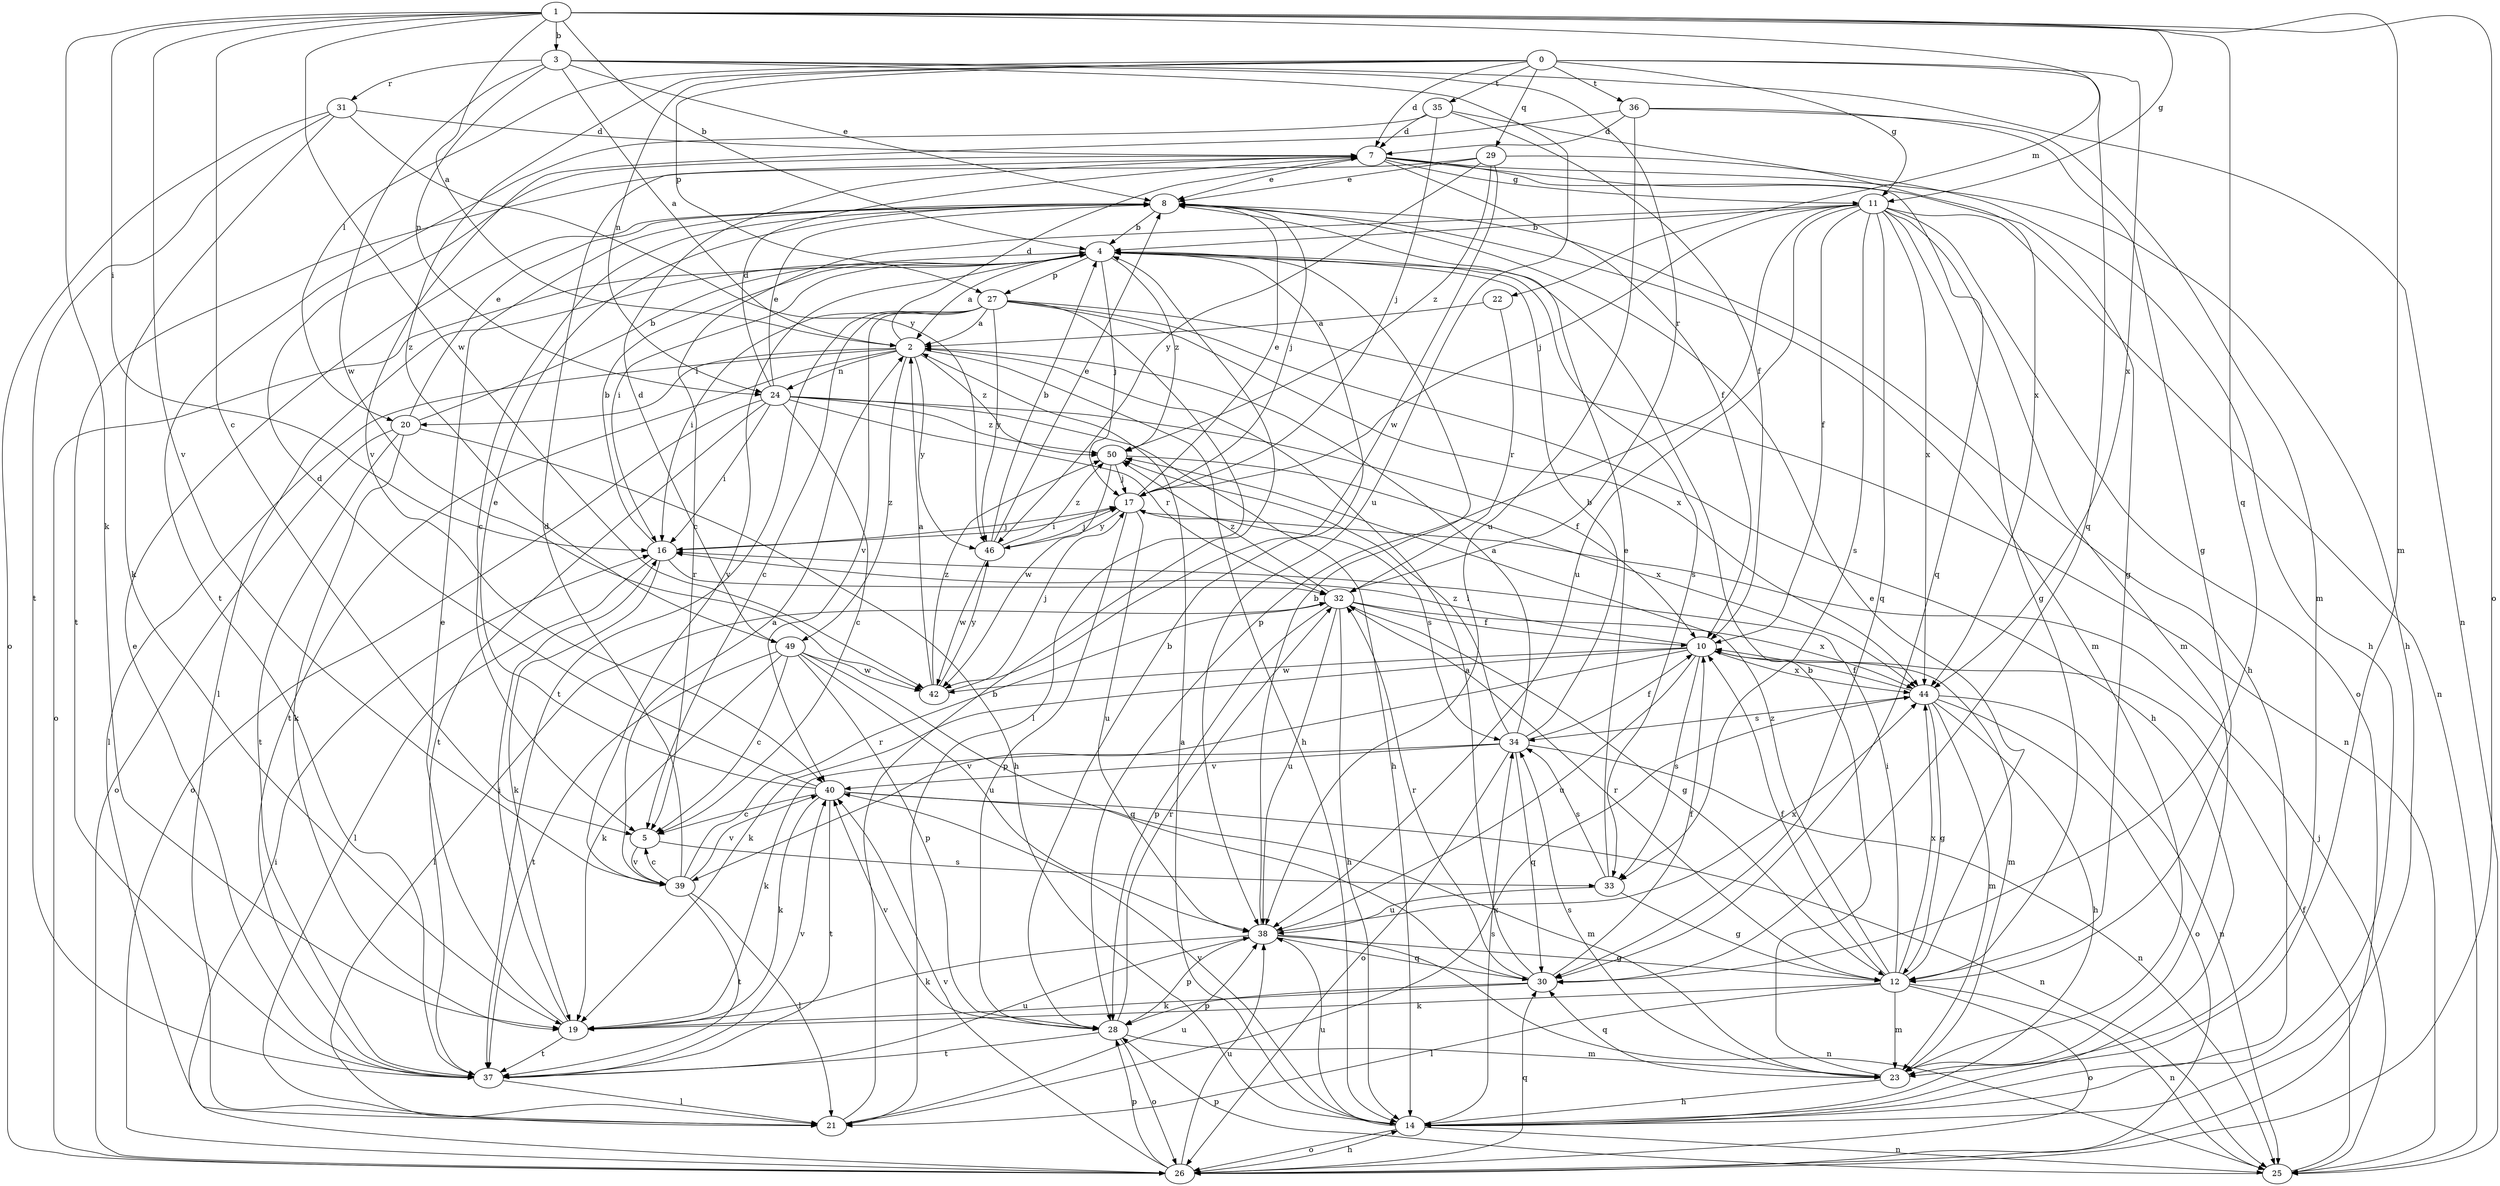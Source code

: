 strict digraph  {
0;
1;
2;
3;
4;
5;
7;
8;
10;
11;
12;
14;
16;
17;
19;
20;
21;
22;
23;
24;
25;
26;
27;
28;
29;
30;
31;
32;
33;
34;
35;
36;
37;
38;
39;
40;
42;
44;
46;
49;
50;
0 -> 7  [label=d];
0 -> 11  [label=g];
0 -> 20  [label=l];
0 -> 24  [label=n];
0 -> 27  [label=p];
0 -> 29  [label=q];
0 -> 30  [label=q];
0 -> 35  [label=t];
0 -> 36  [label=t];
0 -> 44  [label=x];
0 -> 49  [label=z];
1 -> 2  [label=a];
1 -> 3  [label=b];
1 -> 4  [label=b];
1 -> 5  [label=c];
1 -> 11  [label=g];
1 -> 16  [label=i];
1 -> 19  [label=k];
1 -> 22  [label=m];
1 -> 23  [label=m];
1 -> 26  [label=o];
1 -> 30  [label=q];
1 -> 39  [label=v];
1 -> 42  [label=w];
2 -> 7  [label=d];
2 -> 14  [label=h];
2 -> 20  [label=l];
2 -> 21  [label=l];
2 -> 24  [label=n];
2 -> 37  [label=t];
2 -> 46  [label=y];
2 -> 49  [label=z];
2 -> 50  [label=z];
3 -> 2  [label=a];
3 -> 8  [label=e];
3 -> 24  [label=n];
3 -> 25  [label=n];
3 -> 31  [label=r];
3 -> 32  [label=r];
3 -> 38  [label=u];
3 -> 42  [label=w];
4 -> 2  [label=a];
4 -> 16  [label=i];
4 -> 17  [label=j];
4 -> 21  [label=l];
4 -> 26  [label=o];
4 -> 27  [label=p];
4 -> 33  [label=s];
4 -> 39  [label=v];
4 -> 50  [label=z];
5 -> 33  [label=s];
5 -> 39  [label=v];
7 -> 8  [label=e];
7 -> 10  [label=f];
7 -> 11  [label=g];
7 -> 12  [label=g];
7 -> 14  [label=h];
7 -> 30  [label=q];
8 -> 4  [label=b];
8 -> 5  [label=c];
8 -> 14  [label=h];
8 -> 17  [label=j];
8 -> 23  [label=m];
10 -> 16  [label=i];
10 -> 19  [label=k];
10 -> 23  [label=m];
10 -> 33  [label=s];
10 -> 38  [label=u];
10 -> 39  [label=v];
10 -> 42  [label=w];
10 -> 44  [label=x];
11 -> 4  [label=b];
11 -> 5  [label=c];
11 -> 10  [label=f];
11 -> 12  [label=g];
11 -> 17  [label=j];
11 -> 23  [label=m];
11 -> 25  [label=n];
11 -> 26  [label=o];
11 -> 28  [label=p];
11 -> 30  [label=q];
11 -> 33  [label=s];
11 -> 38  [label=u];
11 -> 44  [label=x];
12 -> 8  [label=e];
12 -> 10  [label=f];
12 -> 16  [label=i];
12 -> 19  [label=k];
12 -> 21  [label=l];
12 -> 23  [label=m];
12 -> 25  [label=n];
12 -> 26  [label=o];
12 -> 32  [label=r];
12 -> 44  [label=x];
12 -> 50  [label=z];
14 -> 2  [label=a];
14 -> 25  [label=n];
14 -> 26  [label=o];
14 -> 34  [label=s];
14 -> 38  [label=u];
14 -> 40  [label=v];
16 -> 4  [label=b];
16 -> 17  [label=j];
16 -> 19  [label=k];
16 -> 21  [label=l];
16 -> 32  [label=r];
17 -> 8  [label=e];
17 -> 16  [label=i];
17 -> 28  [label=p];
17 -> 34  [label=s];
17 -> 38  [label=u];
17 -> 46  [label=y];
19 -> 8  [label=e];
19 -> 16  [label=i];
19 -> 37  [label=t];
20 -> 4  [label=b];
20 -> 8  [label=e];
20 -> 14  [label=h];
20 -> 19  [label=k];
20 -> 26  [label=o];
20 -> 37  [label=t];
21 -> 4  [label=b];
21 -> 38  [label=u];
21 -> 44  [label=x];
22 -> 2  [label=a];
22 -> 32  [label=r];
23 -> 4  [label=b];
23 -> 14  [label=h];
23 -> 30  [label=q];
23 -> 34  [label=s];
24 -> 5  [label=c];
24 -> 7  [label=d];
24 -> 8  [label=e];
24 -> 10  [label=f];
24 -> 14  [label=h];
24 -> 16  [label=i];
24 -> 26  [label=o];
24 -> 32  [label=r];
24 -> 37  [label=t];
24 -> 50  [label=z];
25 -> 10  [label=f];
25 -> 17  [label=j];
25 -> 28  [label=p];
26 -> 14  [label=h];
26 -> 16  [label=i];
26 -> 28  [label=p];
26 -> 30  [label=q];
26 -> 38  [label=u];
26 -> 40  [label=v];
27 -> 2  [label=a];
27 -> 5  [label=c];
27 -> 14  [label=h];
27 -> 16  [label=i];
27 -> 21  [label=l];
27 -> 25  [label=n];
27 -> 37  [label=t];
27 -> 40  [label=v];
27 -> 44  [label=x];
27 -> 46  [label=y];
28 -> 4  [label=b];
28 -> 23  [label=m];
28 -> 26  [label=o];
28 -> 32  [label=r];
28 -> 37  [label=t];
28 -> 40  [label=v];
29 -> 8  [label=e];
29 -> 14  [label=h];
29 -> 37  [label=t];
29 -> 42  [label=w];
29 -> 46  [label=y];
29 -> 50  [label=z];
30 -> 2  [label=a];
30 -> 10  [label=f];
30 -> 19  [label=k];
30 -> 28  [label=p];
30 -> 32  [label=r];
31 -> 7  [label=d];
31 -> 19  [label=k];
31 -> 26  [label=o];
31 -> 37  [label=t];
31 -> 46  [label=y];
32 -> 10  [label=f];
32 -> 12  [label=g];
32 -> 14  [label=h];
32 -> 21  [label=l];
32 -> 28  [label=p];
32 -> 38  [label=u];
32 -> 44  [label=x];
32 -> 50  [label=z];
33 -> 8  [label=e];
33 -> 12  [label=g];
33 -> 34  [label=s];
33 -> 38  [label=u];
34 -> 2  [label=a];
34 -> 4  [label=b];
34 -> 10  [label=f];
34 -> 19  [label=k];
34 -> 25  [label=n];
34 -> 26  [label=o];
34 -> 30  [label=q];
34 -> 40  [label=v];
34 -> 50  [label=z];
35 -> 7  [label=d];
35 -> 10  [label=f];
35 -> 17  [label=j];
35 -> 37  [label=t];
35 -> 44  [label=x];
36 -> 7  [label=d];
36 -> 12  [label=g];
36 -> 23  [label=m];
36 -> 38  [label=u];
36 -> 40  [label=v];
37 -> 8  [label=e];
37 -> 21  [label=l];
37 -> 38  [label=u];
37 -> 40  [label=v];
38 -> 4  [label=b];
38 -> 12  [label=g];
38 -> 19  [label=k];
38 -> 25  [label=n];
38 -> 28  [label=p];
38 -> 30  [label=q];
38 -> 44  [label=x];
39 -> 2  [label=a];
39 -> 5  [label=c];
39 -> 7  [label=d];
39 -> 21  [label=l];
39 -> 32  [label=r];
39 -> 37  [label=t];
39 -> 40  [label=v];
40 -> 5  [label=c];
40 -> 7  [label=d];
40 -> 8  [label=e];
40 -> 19  [label=k];
40 -> 23  [label=m];
40 -> 25  [label=n];
40 -> 37  [label=t];
42 -> 2  [label=a];
42 -> 17  [label=j];
42 -> 46  [label=y];
42 -> 50  [label=z];
44 -> 10  [label=f];
44 -> 12  [label=g];
44 -> 14  [label=h];
44 -> 23  [label=m];
44 -> 25  [label=n];
44 -> 26  [label=o];
44 -> 34  [label=s];
46 -> 4  [label=b];
46 -> 8  [label=e];
46 -> 17  [label=j];
46 -> 42  [label=w];
46 -> 50  [label=z];
49 -> 5  [label=c];
49 -> 7  [label=d];
49 -> 19  [label=k];
49 -> 28  [label=p];
49 -> 30  [label=q];
49 -> 37  [label=t];
49 -> 38  [label=u];
49 -> 42  [label=w];
50 -> 17  [label=j];
50 -> 42  [label=w];
50 -> 44  [label=x];
}
